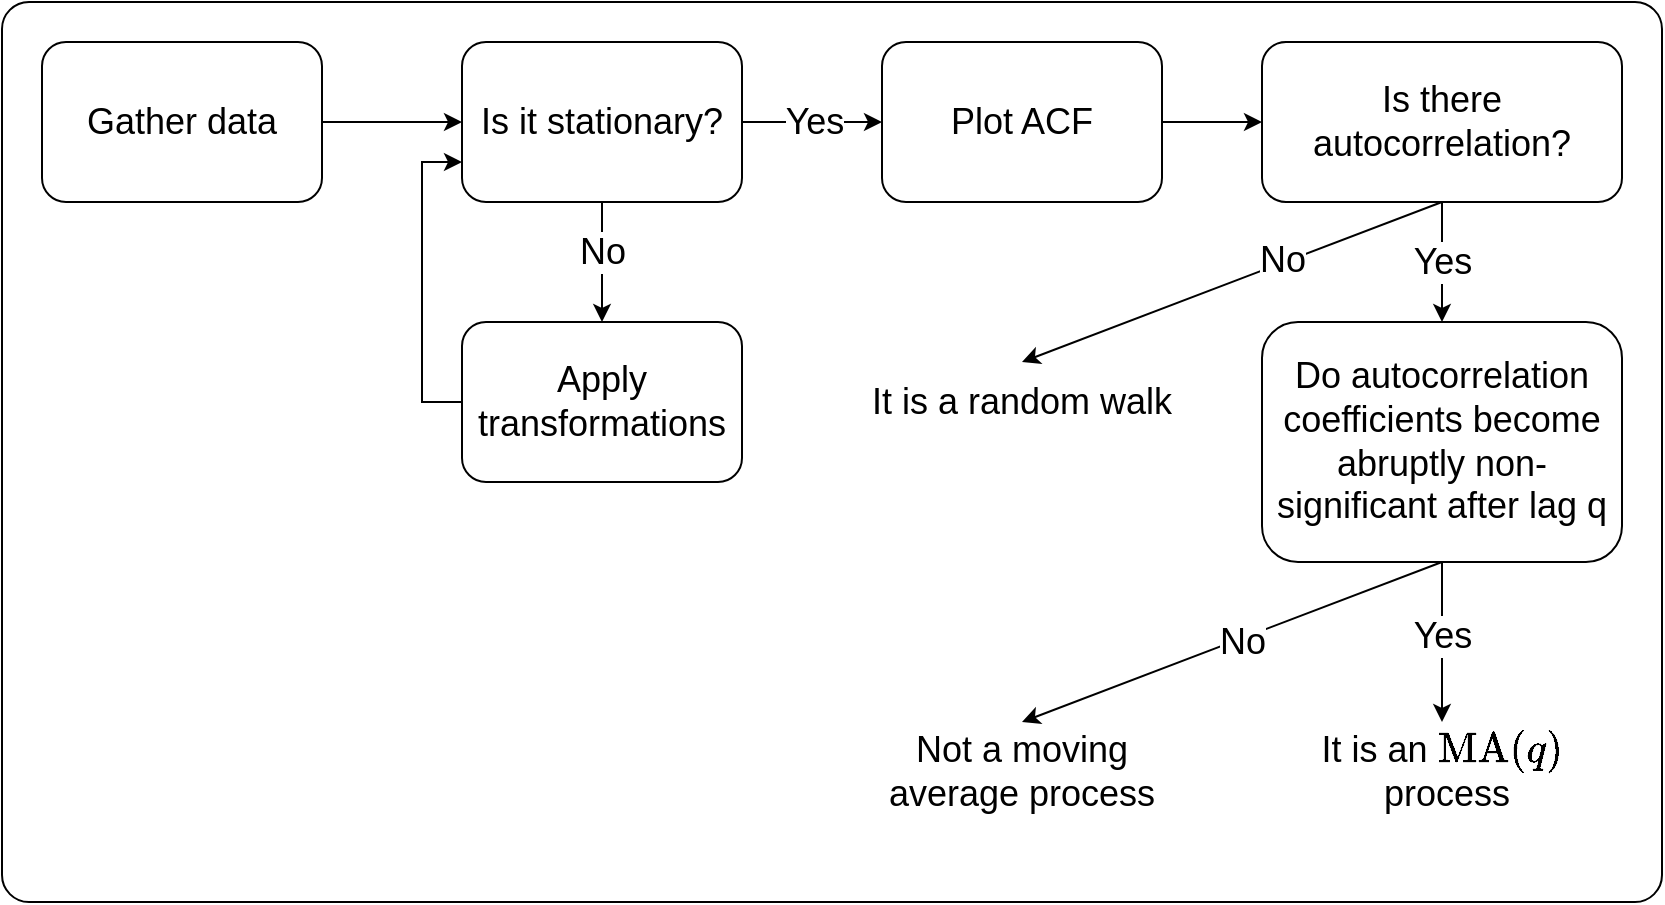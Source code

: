 <mxfile version="21.5.0" type="device">
  <diagram name="Page-1" id="Ak9YK5_zcOqBDPv9MUEP">
    <mxGraphModel dx="939" dy="588" grid="1" gridSize="10" guides="1" tooltips="1" connect="1" arrows="1" fold="1" page="1" pageScale="1" pageWidth="850" pageHeight="1100" math="1" shadow="0">
      <root>
        <mxCell id="0" />
        <mxCell id="1" parent="0" />
        <mxCell id="5ajm9E82aMMcOB_K5Kz2-14" value="" style="rounded=1;whiteSpace=wrap;html=1;fillColor=none;arcSize=3;" parent="1" vertex="1">
          <mxGeometry x="10" y="60" width="830" height="450" as="geometry" />
        </mxCell>
        <mxCell id="vSbOAeYHZavfsFfB_k8E-10" style="edgeStyle=orthogonalEdgeStyle;rounded=0;orthogonalLoop=1;jettySize=auto;html=1;exitX=1;exitY=0.5;exitDx=0;exitDy=0;entryX=0;entryY=0.5;entryDx=0;entryDy=0;" parent="1" source="vSbOAeYHZavfsFfB_k8E-1" target="vSbOAeYHZavfsFfB_k8E-2" edge="1">
          <mxGeometry relative="1" as="geometry" />
        </mxCell>
        <mxCell id="vSbOAeYHZavfsFfB_k8E-1" value="&lt;font style=&quot;font-size: 18px;&quot;&gt;Gather data&lt;/font&gt;" style="rounded=1;whiteSpace=wrap;html=1;" parent="1" vertex="1">
          <mxGeometry x="30" y="80" width="140" height="80" as="geometry" />
        </mxCell>
        <mxCell id="vSbOAeYHZavfsFfB_k8E-11" style="edgeStyle=orthogonalEdgeStyle;rounded=0;orthogonalLoop=1;jettySize=auto;html=1;exitX=1;exitY=0.5;exitDx=0;exitDy=0;entryX=0;entryY=0.5;entryDx=0;entryDy=0;spacing=12;" parent="1" source="vSbOAeYHZavfsFfB_k8E-2" target="vSbOAeYHZavfsFfB_k8E-4" edge="1">
          <mxGeometry relative="1" as="geometry">
            <Array as="points">
              <mxPoint x="430" y="120" />
              <mxPoint x="430" y="120" />
            </Array>
          </mxGeometry>
        </mxCell>
        <mxCell id="5ajm9E82aMMcOB_K5Kz2-1" value="&lt;font style=&quot;font-size: 18px;&quot;&gt;Yes&lt;/font&gt;" style="edgeLabel;html=1;align=center;verticalAlign=middle;resizable=0;points=[];spacing=3;spacingLeft=0;" parent="vSbOAeYHZavfsFfB_k8E-11" vertex="1" connectable="0">
          <mxGeometry x="-0.185" relative="1" as="geometry">
            <mxPoint x="7" as="offset" />
          </mxGeometry>
        </mxCell>
        <mxCell id="5ajm9E82aMMcOB_K5Kz2-3" style="edgeStyle=orthogonalEdgeStyle;rounded=0;orthogonalLoop=1;jettySize=auto;html=1;exitX=0.5;exitY=1;exitDx=0;exitDy=0;entryX=0.5;entryY=0;entryDx=0;entryDy=0;" parent="1" source="vSbOAeYHZavfsFfB_k8E-2" target="5ajm9E82aMMcOB_K5Kz2-2" edge="1">
          <mxGeometry relative="1" as="geometry" />
        </mxCell>
        <mxCell id="5ajm9E82aMMcOB_K5Kz2-4" value="&lt;font style=&quot;font-size: 18px;&quot;&gt;No&lt;/font&gt;" style="edgeLabel;html=1;align=center;verticalAlign=middle;resizable=0;points=[];" parent="5ajm9E82aMMcOB_K5Kz2-3" vertex="1" connectable="0">
          <mxGeometry x="-0.167" relative="1" as="geometry">
            <mxPoint as="offset" />
          </mxGeometry>
        </mxCell>
        <mxCell id="vSbOAeYHZavfsFfB_k8E-2" value="&lt;font style=&quot;font-size: 18px;&quot;&gt;Is it stationary?&lt;/font&gt;" style="rounded=1;whiteSpace=wrap;html=1;" parent="1" vertex="1">
          <mxGeometry x="240" y="80" width="140" height="80" as="geometry" />
        </mxCell>
        <mxCell id="5ajm9E82aMMcOB_K5Kz2-8" style="edgeStyle=orthogonalEdgeStyle;rounded=0;orthogonalLoop=1;jettySize=auto;html=1;exitX=1;exitY=0.5;exitDx=0;exitDy=0;entryX=0;entryY=0.5;entryDx=0;entryDy=0;" parent="1" source="vSbOAeYHZavfsFfB_k8E-4" target="5ajm9E82aMMcOB_K5Kz2-6" edge="1">
          <mxGeometry relative="1" as="geometry" />
        </mxCell>
        <mxCell id="vSbOAeYHZavfsFfB_k8E-4" value="&lt;font style=&quot;font-size: 18px;&quot;&gt;Plot ACF&lt;/font&gt;" style="rounded=1;whiteSpace=wrap;html=1;" parent="1" vertex="1">
          <mxGeometry x="450" y="80" width="140" height="80" as="geometry" />
        </mxCell>
        <mxCell id="5ajm9E82aMMcOB_K5Kz2-5" style="edgeStyle=orthogonalEdgeStyle;rounded=0;orthogonalLoop=1;jettySize=auto;html=1;exitX=0;exitY=0.5;exitDx=0;exitDy=0;entryX=0;entryY=0.75;entryDx=0;entryDy=0;" parent="1" source="5ajm9E82aMMcOB_K5Kz2-2" target="vSbOAeYHZavfsFfB_k8E-2" edge="1">
          <mxGeometry relative="1" as="geometry" />
        </mxCell>
        <mxCell id="5ajm9E82aMMcOB_K5Kz2-2" value="&lt;font style=&quot;font-size: 18px;&quot;&gt;Apply transformations&lt;/font&gt;" style="rounded=1;whiteSpace=wrap;html=1;" parent="1" vertex="1">
          <mxGeometry x="240" y="220" width="140" height="80" as="geometry" />
        </mxCell>
        <mxCell id="5ajm9E82aMMcOB_K5Kz2-11" value="&lt;font style=&quot;font-size: 18px;&quot;&gt;No&lt;/font&gt;" style="rounded=0;orthogonalLoop=1;jettySize=auto;html=1;exitX=0.5;exitY=1;exitDx=0;exitDy=0;entryX=0.5;entryY=0;entryDx=0;entryDy=0;" parent="1" source="5ajm9E82aMMcOB_K5Kz2-6" target="5ajm9E82aMMcOB_K5Kz2-9" edge="1">
          <mxGeometry x="-0.24" relative="1" as="geometry">
            <mxPoint y="-1" as="offset" />
          </mxGeometry>
        </mxCell>
        <mxCell id="5ajm9E82aMMcOB_K5Kz2-12" style="rounded=0;orthogonalLoop=1;jettySize=auto;html=1;exitX=0.5;exitY=1;exitDx=0;exitDy=0;entryX=0.5;entryY=0;entryDx=0;entryDy=0;" parent="1" source="5ajm9E82aMMcOB_K5Kz2-6" target="7f5WXmc9LlSyJJ7GrscL-1" edge="1">
          <mxGeometry relative="1" as="geometry">
            <mxPoint x="748.571" y="280" as="targetPoint" />
          </mxGeometry>
        </mxCell>
        <mxCell id="5ajm9E82aMMcOB_K5Kz2-13" value="&lt;span style=&quot;font-size: 18px;&quot;&gt;Yes&lt;/span&gt;" style="edgeLabel;html=1;align=center;verticalAlign=middle;resizable=0;points=[];" parent="5ajm9E82aMMcOB_K5Kz2-12" vertex="1" connectable="0">
          <mxGeometry x="-0.277" y="-1" relative="1" as="geometry">
            <mxPoint x="1" y="8" as="offset" />
          </mxGeometry>
        </mxCell>
        <mxCell id="5ajm9E82aMMcOB_K5Kz2-6" value="&lt;font style=&quot;font-size: 18px;&quot;&gt;Is there autocorrelation?&lt;/font&gt;" style="rounded=1;whiteSpace=wrap;html=1;" parent="1" vertex="1">
          <mxGeometry x="640" y="80" width="180" height="80" as="geometry" />
        </mxCell>
        <mxCell id="5ajm9E82aMMcOB_K5Kz2-9" value="&lt;span style=&quot;font-size: 18px;&quot;&gt;It is a random walk&lt;/span&gt;" style="text;html=1;strokeColor=none;fillColor=none;align=center;verticalAlign=middle;whiteSpace=wrap;rounded=0;" parent="1" vertex="1">
          <mxGeometry x="440" y="240" width="160" height="40" as="geometry" />
        </mxCell>
        <mxCell id="7f5WXmc9LlSyJJ7GrscL-1" value="&lt;font style=&quot;font-size: 18px;&quot;&gt;Do autocorrelation coefficients become abruptly non-significant after lag q&lt;/font&gt;" style="rounded=1;whiteSpace=wrap;html=1;" vertex="1" parent="1">
          <mxGeometry x="640" y="220" width="180" height="120" as="geometry" />
        </mxCell>
        <mxCell id="7f5WXmc9LlSyJJ7GrscL-2" value="&lt;font style=&quot;font-size: 18px;&quot;&gt;No&lt;/font&gt;" style="rounded=0;orthogonalLoop=1;jettySize=auto;html=1;entryX=0.5;entryY=0;entryDx=0;entryDy=0;exitX=0.5;exitY=1;exitDx=0;exitDy=0;" edge="1" parent="1" source="7f5WXmc9LlSyJJ7GrscL-1" target="7f5WXmc9LlSyJJ7GrscL-3">
          <mxGeometry x="-0.042" y="2" relative="1" as="geometry">
            <mxPoint x="730" y="340" as="sourcePoint" />
            <mxPoint x="520" y="420" as="targetPoint" />
            <mxPoint as="offset" />
          </mxGeometry>
        </mxCell>
        <mxCell id="7f5WXmc9LlSyJJ7GrscL-3" value="&lt;span style=&quot;font-size: 18px;&quot;&gt;Not a moving average process&lt;/span&gt;" style="text;html=1;strokeColor=none;fillColor=none;align=center;verticalAlign=middle;whiteSpace=wrap;rounded=0;" vertex="1" parent="1">
          <mxGeometry x="440" y="420" width="160" height="50" as="geometry" />
        </mxCell>
        <mxCell id="7f5WXmc9LlSyJJ7GrscL-4" value="&lt;span style=&quot;font-size: 18px;&quot;&gt;It is an \(\text{MA}(q)\)&amp;nbsp;process&lt;/span&gt;" style="text;html=1;strokeColor=none;fillColor=none;align=center;verticalAlign=middle;whiteSpace=wrap;rounded=0;" vertex="1" parent="1">
          <mxGeometry x="650" y="420" width="160" height="50" as="geometry" />
        </mxCell>
        <mxCell id="7f5WXmc9LlSyJJ7GrscL-5" style="rounded=0;orthogonalLoop=1;jettySize=auto;html=1;exitX=0.5;exitY=1;exitDx=0;exitDy=0;entryX=0.5;entryY=0;entryDx=0;entryDy=0;" edge="1" parent="1" source="7f5WXmc9LlSyJJ7GrscL-1" target="7f5WXmc9LlSyJJ7GrscL-4">
          <mxGeometry relative="1" as="geometry">
            <mxPoint x="750" y="370" as="sourcePoint" />
            <mxPoint x="750" y="430" as="targetPoint" />
          </mxGeometry>
        </mxCell>
        <mxCell id="7f5WXmc9LlSyJJ7GrscL-6" value="&lt;span style=&quot;font-size: 18px;&quot;&gt;Yes&lt;/span&gt;" style="edgeLabel;html=1;align=center;verticalAlign=middle;resizable=0;points=[];" vertex="1" connectable="0" parent="7f5WXmc9LlSyJJ7GrscL-5">
          <mxGeometry x="-0.277" y="-1" relative="1" as="geometry">
            <mxPoint x="1" y="8" as="offset" />
          </mxGeometry>
        </mxCell>
      </root>
    </mxGraphModel>
  </diagram>
</mxfile>
